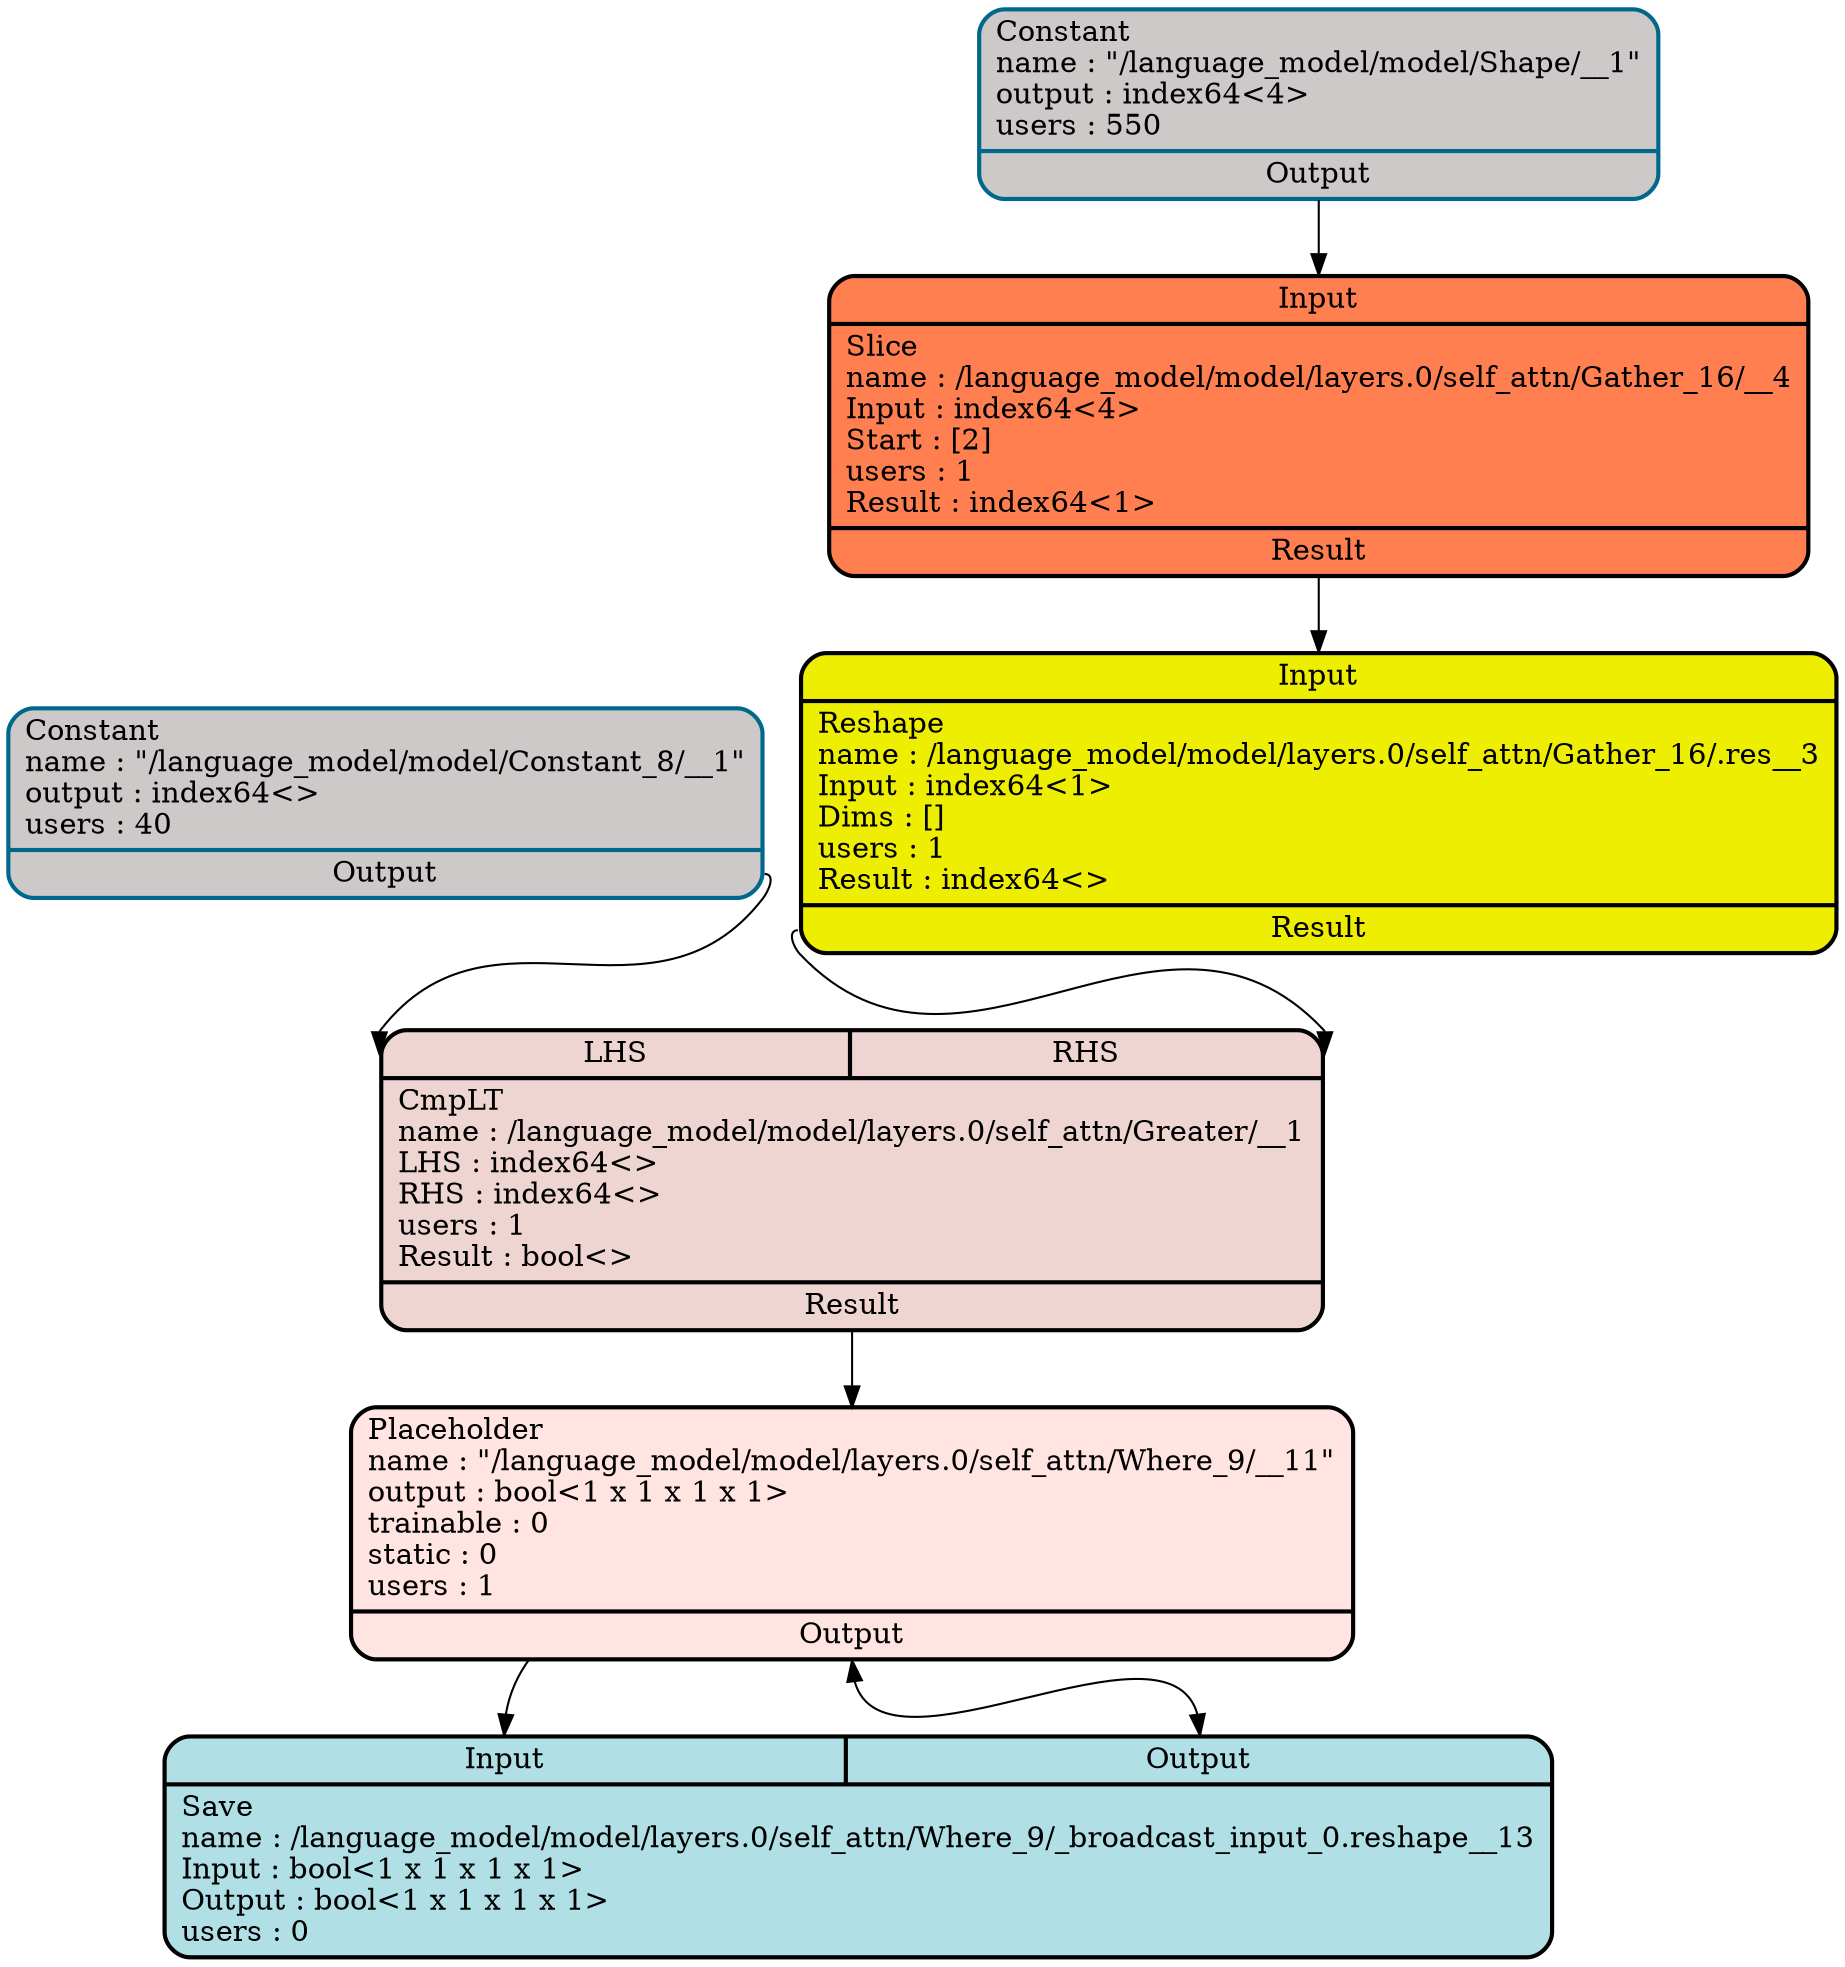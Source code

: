 digraph DAG {
	rankdir=TB;
"/language_model/model/layers.0/self_attn/Where_9/__13" [
	label = "{{<Input>Input|<Output>Output}|{Save\lname : /language_model/model/layers.0/self_attn/Where_9/_broadcast_input_0.reshape__13\lInput : bool\<1 x 1 x 1 x 1\>\lOutput : bool\<1 x 1 x 1 x 1\>\lusers : 0\l}}"
	shape = "record"
	style="filled,rounded"
	fillcolor=PowderBlue
penwidth = 2];

"/language_model/model/layers.0/self_attn/Where_9/__11" [
	label = "{{<Input>Input}|{Reshape\lname : /language_model/model/layers.0/self_attn/Where_9/_broadcast_input_0.reshape__11\lInput : bool\<\>\lDims : [1, 1, 1, 1]\lusers : 1\lResult : bool\<1 x 1 x 1 x 1\>\l}|{<Result>Result}}"
	shape = "record"
	style="filled,rounded"
	fillcolor=Yellow2
penwidth = 2];

"/language_model/model/layers.0/self_attn/Greater/__1" [
	label = "{{<LHS>LHS|<RHS>RHS}|{CmpLT\lname : /language_model/model/layers.0/self_attn/Greater/__1\lLHS : index64\<\>\lRHS : index64\<\>\lusers : 1\lResult : bool\<\>\l}|{<Result>Result}}"
	shape = "record"
	style="filled,rounded"
	fillcolor=MistyRose2
penwidth = 2];

"/language_model/model/Constant_8/__1" [
	label = "{{Constant\lname : \"/language_model/model/Constant_8/__1\"\loutput : index64\<\>\lusers : 40\l}|{<Output>Output}}"
	shape = "record"
	style="filled,rounded"
	fillcolor=Snow3 color=DeepSkyBlue4
penwidth = 2];

"/language_model/model/layers.0/self_attn/Gather_16/__3" [
	label = "{{<Input>Input}|{Reshape\lname : /language_model/model/layers.0/self_attn/Gather_16/.res__3\lInput : index64\<1\>\lDims : []\lusers : 1\lResult : index64\<\>\l}|{<Result>Result}}"
	shape = "record"
	style="filled,rounded"
	fillcolor=Yellow2
penwidth = 2];

"/language_model/model/layers.0/self_attn/Gather_16/__4" [
	label = "{{<Input>Input}|{Slice\lname : /language_model/model/layers.0/self_attn/Gather_16/__4\lInput : index64\<4\>\lStart : [2]\lusers : 1\lResult : index64\<1\>\l}|{<Result>Result}}"
	shape = "record"
	style="filled,rounded"
	fillcolor=Coral
penwidth = 2];

"/language_model/model/Shape/__1" [
	label = "{{Constant\lname : \"/language_model/model/Shape/__1\"\loutput : index64\<4\>\lusers : 550\l}|{<Output>Output}}"
	shape = "record"
	style="filled,rounded"
	fillcolor=Snow3 color=DeepSkyBlue4
penwidth = 2];

"/language_model/model/layers.0/self_attn/Where_9/__11" [
	label = "{{Placeholder\lname : \"/language_model/model/layers.0/self_attn/Where_9/__11\"\loutput : bool\<1 x 1 x 1 x 1\>\ltrainable : 0\lstatic : 0\lusers : 1\l}|{<Output>Output}}"
	shape = "record"
	style="filled,rounded"
	fillcolor=MistyRose1
penwidth = 2];

"/language_model/model/layers.0/self_attn/Where_9/__11" :"Output"  -> "/language_model/model/layers.0/self_attn/Where_9/__13" :"Output"  [dir="both"];
"/language_model/model/Shape/__1" :"Output"  -> "/language_model/model/layers.0/self_attn/Gather_16/__4" :"Input" ;
"/language_model/model/layers.0/self_attn/Gather_16/__3" :"Result"  -> "/language_model/model/layers.0/self_attn/Greater/__1" :"RHS" ;
"/language_model/model/layers.0/self_attn/Gather_16/__4" :"Result"  -> "/language_model/model/layers.0/self_attn/Gather_16/__3" :"Input" ;
"/language_model/model/Constant_8/__1" :"Output"  -> "/language_model/model/layers.0/self_attn/Greater/__1" :"LHS" ;
"/language_model/model/layers.0/self_attn/Greater/__1" :"Result"  -> "/language_model/model/layers.0/self_attn/Where_9/__11" :"Input" ;
"/language_model/model/layers.0/self_attn/Where_9/__11" :"Result"  -> "/language_model/model/layers.0/self_attn/Where_9/__13" :"Input" ;
}